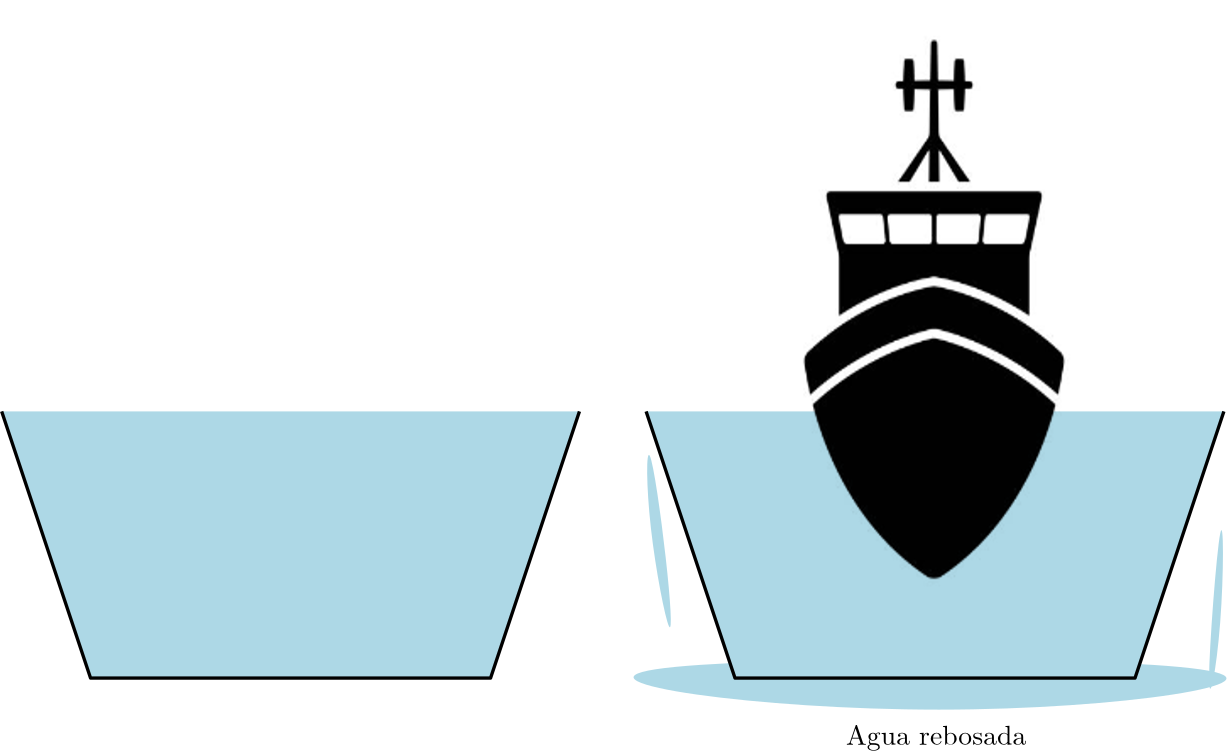 <?xml version="1.0"?>
<!DOCTYPE ipe SYSTEM "ipe.dtd">
<ipe version="70218" creator="Ipe 7.2.24">
<info created="D:20230901101714" modified="D:20230901101714"/>
<bitmap id="1" width="218" height="333" BitsPerComponent="8" ColorSpace="DeviceGrayAlpha" Filter="FlateDecode" length="1517" alphaLength="8186" encoding="base64">
eNrtnYly2zAMRPH/P71t2si2LuoiAewamGlaj+tELwuAIEhKQFlZWVlZWVlZWVlZWVlZWVmM
mdnPn5+/BNE0yQyqZJD1RtP1RhP2RlkyFBkRzxbZ35c/XwSqjsV49u89kAr4y/GSDCsyVudc
qjQfqAXJNiWkHpt3XlFG24xlK4PQk2295NYMLbI5nFQG4QQzm4O9v77D7iMM2dDmqswqErP5
e5yl1cSCxWtiyRYj2l5q5B3MzpgoFpVH2nU2UxWNRbU7XEaTHM9DvYZyylJ/v9aH0bVDrF3r
65IRz2JsZ4ImQLYQ7Uu6BSCtiJtTzdWMm1uyVvOAuNrfyiAg9saDrpypdFL3+j2UaxbTeoui
ZvhMEBua8S6goV03QmQJVHYFvsgIwWrXBB8YKs7Y62O9MDMtvRarSjqbr2zVNpbzRLlgW4km
OJjJSUa8+HKVTARtK4OIuOTuupkiGL1mzbVP4k3SJ1asNTWjRptnQ1tsmjNT9UbSQc0WWycg
44xbg/PaNY2ebDeX0AcZ5tvYeXc3LsCwomHdbWu20mX3jAXblqvd7SC25aik2WOTDKya7e4s
+DgzSJlF1vMwW2vGmCC3fG2NQdk2fm8pmB8XwYqMrGO85Wu/WJ9kr622bPOyF8+eN75GvfiL
hZ2bKI+xYb8Esyik4UOfmSoZMogGWdGGZRBNMmFnzCDasImyqGjhXCPnqKKShaONLJ5NVrRv
IGtWX61PNntdx73m8Wjbw8Kt9w4+6ZMcmztL7bM9sHeF7Rogjqy5sfRAlwbZYmv/zrd1yo09
ydAimx17spAwe5G1P3w/L43tlxz9lGdkl0N7ANnlq29+MgHZYV/31tW3HcESkV2+vmZSd+qR
L7ZznL4IszOaBZLZ4cLX0fXdftNv+WireYDNlejF1p12EzhqH9NyX8fpDGJ4qpmDaJCbTgdP
0jwW6k1WNCt3ZHPG0oxQswA0p92rVmR8YQbZ8SzCG4usyIqsyIqsyNKQ3S4505LhXfwpkX3c
un361+VdMynJsG5GXu9/ZSN7b4sWyiA4J83/BiaIyHCmnb121NxkON3Hf/1vGs1g90aFxgcT
kD0ZirNqBnu6abUxxknUjcioWb/iNw8ZBisXQ/Y8wI5HQy+yPunwSqg5Hbr2nXB69oixfVB/
LJazZqP18z7B694B8Vzz9O7xwCnKnM81+Z3edZbM8W49/v1GQBVNM3k4MYZCjd3VHn3mJ6Nm
XbqOI/L8xn1cL1JNB2cejRroW0FO86NHA+0E90a8PeFOkhJxuqkYEWy9I+vJ2WwEk31EFhpr
Tzcbr/08EUOS4W0/7VNJ3uxlj61WujR8Ll7g5GSXP3T198BUdXg/HzmiMyCI5lprWV57WGgF
yeHgkVe7gp7RNlqz3h2fK+mYMM7OjHAY6Y2IDTVKshQZhLUrEikYEBZnsSObbA1i9HUjHEdq
147q7r67znEW39r/gqzfeU6NRII9rBuzkKB/HzxRNdW1WzC/KVMe4ZTbIPyLgTuq9dMMemTZ
VLOe2x0lwywpGUQ1K28sb8zljqpxBshqpooG3dzYSTTRjJ8QTmlb4zgyWWfUjTOx3k7c2QM/
NJP2RtnxLBUdZNE0wSCsGcobucDGnImpxwyyoWl7Yz1Liyfh53HJImNDk32EoupzBjHW4voG
cHqUlpxmus4YiFdPVWF0SVlv9NBM9x7SmoKFkKHICOPMTzOIjdExLgkzWTJnzeA2kslq5iuZ
26L8/2SsqBncrcj40MxjvEaIaA5lFhAENtwlEWbjNYtDUyYbeR8NBJukZoM9ssj4Yi08zjCm
+IgnG+CSSAFVZFew8oANuPmaHhkC5y5D8YBkUP2EUyWDwSwjGaTS4rwceXifeiRmoy4Ux7GJ
guV1xB75EZBzSKSHuocGFrI74xoENYPlLDw6kbHE2QU6ENp3g1GiOdzfOnBSc/j4cVCbll7f
QYbMze3OZBCIsa1EOT3gTcVE0mGr9yNHNj2ICoJkxlbTl5WVlZWVlZWVlZWVlZWVlZWVlV2x
P7aySd942u19B5xU9bX/r917Z3a2UaQJqFgQJWAURUmwRHzxRUws0eiL+qKJ9VmjURM1Rf9G
xRb8+OwaNXn6bIkKqMSW2LGggCgqKoigIG3LzC2/9s65M8sfdQZYd+p+5mRFZye73O+c8zv9
nB8hdapTnepUpzrVqU51qlOd6lSnOtWpTpUh5lBCqcMY73XQXMqYl+CU9jqeEeokTrjpJM/r
dTyjHtnft5nxvU4aGWXOL5QJjxC9jmVMsLONNsf3unNGOGPnWmNO6n3IBKG/McaexnodMoew
32prz+otGgTNM80h4xcrY84V697AP2pT/AASYwn4yiJh/BpjzKVZnsF7HMC5NaoyEi7lxBU5
HhE2FTTIFSynKonbyByWqEW2cdLvgTdmv3zXAJqDxm6wRl+9zicZct/8N167rakmVcYELU2k
Dqc5KOxma/V1Xa/Iz6Qxgdq5Fs+Z+L7SxujTs4eJcnoX8OymrDQyxn4ttdHRPhzck5qDdqgy
cLIuFllhdOj/Wm3vyGoQLsgUo6yNDhKgamruoJ0kgUn2hnUa5X5A9pfcqaPsVnhl7HGUiNoz
3r/zURzv6TJt/G+A5N4ufUIeAJ5pex7lNSeNlEz1QRzVtNzJIuIRsGf3s5x6oU/oyEr7R+bW
EjCwVqjl/2ysb+1j+JrD8aJPmcg8lj1VcPaegTNozI2U1pQrEntU/AEJLFPPMxQ3CGLIs8qa
x0X8Nqf8ZY3I/sJiE1BDgSYD+zXTmsCYV0UOauJFbcOnY5zARfaGQmSPuDUFLOcEP2OVTdtZ
NMaSYPS10NoXctqEJ+chMPNwzSlGp2mzgXMtME0uOvKY40489cwzz73wCyPN5+effdZpJ5/0
n8f9ZHGEyF4a2rehhgIb6nj3+34UWvRB4LCBWTNWK62lBEUPL+GVjoXRhGFm5f0eqZXsSILs
A4IIiJSy7UEkldIRIgJM6VAixa8QmUU3ZVfOa0U/NuwiAxNJC4gsfMUoInATAVAsg/AewI3/
S1rpj2G8RlQ/dRrueH/hJ5EP4ijDSKMsIgMBR6jgX9aGxjdhLI2LP1pwewNGAjXiDCcJFS3/
tJGN9PwRO47ddcLe39/3lHdBRBces/+kvSbsttPIce/F0vgv0uRg/M1rSEdy8SxIodZzc76W
aPgMDtWiZJeXMi9G9iRxSa0lfTh7LNaCr3e9blwOyJY0dCGbHSP7O+CqNZPG6X0W9eNzXW5J
80p4/Vkqh4y+HCP7MyU1V57h5HaNIdjMLmFrXQPCuaIx54Swf8bIruOx/1xTxOifNJrqR52c
wuzTDshWNne5VzPBiht9qVOD2QJ6IYSWkbknly3gfSGksStbuwKdBxWYO3OOqDkFAg7TKWiS
7Y053Uj7g0Ns1vbtev9Wg7mEX5DaQ8bYkSiM9pKubwxQII2d/bvevgJwKntIDSKjYj/wO6w6
o+vJBwGLlL9ZLnfAzwGfWNn9aO0hI3Q3E6lIH8Zy52wY+JAmGJQVVcoOAy8rMLuQ2iPG+t04
fcZj1w8VWSaxLQCZjQbnMjx8+C0zH51+Y0sNIiOOQIVOswUXStgIMG5GDcmpxhSlzQ71arFi
4YEFziaxcsK5DQacdliXqnQch6RITZIAnnGxLqak24HCUHZ4zlKDXwlfvaLxhY0OgGVqG9Lr
iI1BDWK27X3I6E4KfeDtex8wsnOczRnd+4SRjENhNN/qfcDI7uDba71TLzxne2Jy0Y7rdbg4
/x44kVrt3vsUCDsULbWe3KtQUews8H5tpJbmVxjB9JaGOcySCu7MjWxk7CuMuQ7rNZIILHOv
yRiprC//wJ1egwz9X7L3Wp2WRhnTMZE7vcmYje6IC2ZYuAhG95q+VEFF41OAKKMjo6IweKwJ
kx9ub2CZ494Q+NhKEEVGm0Be5iWIIL1AJpPkR4Eyae1H1qYtqP5wP2wR6Q3i+N3VIIWZ54wJ
rX6hPVRy+c4O6Q3QtnxWaSNP/5mSkZFHnxsGvnm+T0ONC6NLGih/WFqrZyXPSGM97T+b3lfS
+A9xsN+UkJoduXAdzk8OgGPLhrknYgnUHsu2+dSGUefPGaVc1K7+d4izX0Yr5f9SMOSZtscL
91fgigTpvQSn1KlZaCw1cD54HvZvCeKeAWpf2ZNAVz4hZWjnt2I6smaRCT5NWyNXj+Wcn60R
2X+BEI5t12Eo79+sBmvUsbMIap0nLwALrTJnMi7I+XFj0pmMus7ZvtaZ8JcurUkF6XKH0QOx
uyCYSTnAvMBgM8/ZFJCRf4TYvbNnoialEbQDG73QSmWWbw8HipPfYrrRnssZMHDsGnAg7Yfb
JWrznIl+T2jwOqITGMf+zD9Y9PV/LQhjxDlR+naVnl5z0hhzwhGXYqeV+WcLmGPByCUxsguz
Z6tpFoShYXAzr7GRJsbABjuH+Vqq6MOtswxklys8Z7/PqZetF/nGhuGhrDFZQ/EMo6Aa+ISl
OlImOC0nmuzKuKnxklxgI85REmT1k50pqaVBZPCbnMQsDc6HecDtSvNcY1A5Xp59RZrENKuN
lbO8RA0dNuoSJ3Wf9tt9u6yr9sL41Hhc5MouV9kZsww7H9MPJWvL9RDHZzozQWb1sVj6JPEg
zLUyzETyihzPHEHOaEv7nWHmqBoK1ARwbcDQmCjlXdLYf9gWmw8d3H89BTpi8LABm2/et5ZC
UDBfjbEuTwAyJ8ukeMzCXa8xDge3OEnWVMY41y4BxF2Wiy0dBOKSxHrIQE4dTnLiWjN6n2Qj
LzDLPJFN84C/yL31Y03WwpMc5LbiCRE49CSZs8ObTuAKd/0XEFv3KvtetwgEoTRNnlhRYQc+
POfNORWitx+aTBOlYRqlgz7VOm6SrQRJ89EAUSqNNw7nJmL3rxIU+DuW6Eg6fOsOcIgqhcyY
tVuUxHmmOLf+aWh0paTR2k+aSoMM+89nKpOb2akAMjOjRPkgDxT/iRB4VIxn0Uklau1HSdi2
w8pKITNrtiyZUfcofdcElZLGcEEpq4n0Qa2szhidT3kphYU/qW2ed7Xs1PEcYZDvJ/HnQMz9
fGo3O0wp4a+8t6R9nr+JgGUqHt78ur2Bxwt8q/LClhanPKO8byqrZKyZIpvvM7EmzhTpswgt
nYvJJkGA7/tYu8z3gKHNGN+YvMhCbXQBU6hCZaICghDzzAbwp96PlxCZGLDCah1N3XvfffLQ
3vtdB5L4vwftneetH+y5/62BjG6elOfn9vzexEmPgGq6Ot8v3Xefvf59KjA088mAUrYdU/50
oFVmVN7ClyCp1PywrTnv38+413+RfbdfPiXgQLAzqMO+0M/L64k7bMc1aRPOcHgpB7roedjW
MTpvFw4mRf/HLssrMvhe43z7TqJQ5pV9YW/Nq9Qp9dxdsKBzKkR6pUtzUbI7KrDDRP5wk5CL
bJhgBaKghrft217+H2Skb6hPzctsKqg4KtIy3IV6pSxKsaFtoEP+WCBJQNgRxowQBZAl5pu5
+ZEBm3c25gBeIOQl12gbrR5Q0sFJTr0FWstn82Zl4Ajx3aWdzAshe1u/lT8fDML9YxmNY4WS
Kq+BLZzt0lKOFwrGL1farGopII10ZFqeWeiHk2+bN/NucHEcys5WmW0L6CXepwOcg9+XeGqS
sn3BqOqJhQzLsDZ1VUFk82x+ZJxRdp1ZsznLL4xiH2BZOKHkGfvm5aaropKH+qxQD+Q/DaDj
5pnZ+bfuUM6mmaUtBfQSvQT8q6Ulzv4zIsQLWurHCimphkX6X6IQsrnmjbzIKKPOK3puY4ED
ymaAoX6alhqZw68Hv/HdQpUh53k7x8sPjHlvAbL8Dy8a3zH/cPLXCJn3vtb2ylLnW+H3Hw0u
+5pGTvOkreHx7zAfN7J8LgggWxC94Tp5hZEO/MjeQvO3Gojhq63KHFFiaXQ4YaMiZeV+VORf
UXi5/HxgfnvB3VnmJZfnF7j+K+wpbv4DKg6QkQm2KzXLBOfugkDbqQy7VOiXKE7mH6baBmYT
318mwOa+Fb3uCvp1EpwN65T7E+rmedOjd0J0NL/UO9ooJqFvgDjlg/4074oZdqgOvkvzuWVC
NH0UzW3IyxaH7hUGP6T5qzL9V2qTvqrk+zkxv/5jAyftnq1aG1tSX6LGVGOf7RdK886oJqAv
v9fc0NL/bD/KnNo/9XVqSo6bnYnmjG5uyvPm9vfq0EYHlqVgs2MAQaIJOzo6v04ZzFgEX/9+
Ot0Rh5Yyz890tnWGcVN4Z77fGGBA6o8sy5K2fl9IFS81sd3Kg5pssJ33PQuWxOT/dbgEUi9t
ZeWo0/MnjS7wjAVJ57ZCmQLIbMFfiN/X0wRrKIc4/sLoeAOS7TbLTN7kOT67wg1LhWCbn/Cy
rDegW4WY5ClUVzD5UzxZjuWl/w+qwA+G/cq0XKlxRZlT4MuSnJSnbeT9Mldk5se15DJIY26j
U/noVWwxKQuy10x56xYvlulmD0peLbM0vkhpWXZHUTLLlFccXyJ1ZHVkdWQb86yy3ofJelgq
u1m0O+q1enkWVy0jpZTUEreESPyytY8slDp2ha0MjQpw320c4OlegMxAVBll3pgyeeKh186N
Xfu45NsLkL1714mTRjaLOMPKmkbuc+rtC+OdPLWFDKQMghKUNNxlq1a9dsvJozzMAsezMQxz
i5h6HHvCX19doSAqw5A5khvhYHXwLBeKpY3UnU/8qMVtwQ5ijMQFlolEXNAhGCC7zZOfjHCh
r7aZwFY9zzBTg/9S6RfPHj+E86SDV+II4QhcngGObRIrtyxmImVs0O4XvNmJitPq6pdGnOT5
7MnfjGIJh3D8gkBfMK911PdPu/6ea0/ef0w/wZmgjDPqCeZwtstvn1qN68Gr/5wFs0/eKs6h
cYGDg8Cxph3OenK5wWGRwAZm5TNnju4L0BgOb5F4aV6fkz5O6+pEhsmMKDQ60m+e860E3gPJ
PfwzQZt+eP2Ly4JIri+vMr101i2T+3IiOEfsILENo371Hi6MVbkF4VWDDB5JahV8ctP+zcQB
4cPKq8P7fe+cJ9qUlvpLuURUMJlIqpUzz9mrH5w5FFkqPO4ecMdiXD8ab6yvHmQyMMG8X3qu
Q7EHn3KRaJ5wV4B3j8RIpPxSfs7GLlZkzWe379vYBMxlKZpkDvFOfDew+P3qkUZpP799lyaP
sfhOUs76/PTxz4NYuFQsiOuZK5u9SCDrTGqTXjLjGFz1COeRgUJpGnfrZ+AyVwMyjY8fvfub
HWOFgXJFhx5z93KUz1yHmPlqijT3TRPfk4Avlt9x2ABB0dQxl/NvXbBgnVOpK4RMYjtgxoZz
j3YYGijejzY27nRrOziKsluJEt+03fntZhceH9VOgzh6gUTHBPnaURme2VCbzmf2b4LDhWXC
hDP8knkZ38ZaoDtJf+NnzNp3LhshWCyXCdJ6wHM2lLEJrwgypWzn3w5pBn1BhOOxPj+8c0Us
YaZ7wEwIx1GqUC25d3Ifl4Eb5rik4d9ntEUm64GWH1noP7MXTeLkFSNi4LHvA7OiQMazCt1K
26EpzN51YT74+WZYFHZxfcikV1Gsy4rMecm2YYvsS3smU/H6Wsq3uGV514HvfipSZX9Ix9vb
F908Aj1MBugSE1/WoYTg7uUyXXHk0lmRr+RLh6dcRsEv5HTf21ZJWZSecPBl1Iq7xzsudQR1
SctR//LBBfinYGVaSjFb2Y9P4ZxjkxtPjv+7D6FIUBxg1ka2wzw8OoWdcUnK3DOXtZsXyjQo
z71X1v5uuMM8vPortc+zGRNZP9LFQQYWzvhar561BweHuRXwDbki/WKiPPUzwc/dTeCW5ARL
fP+xTlAbGhu+VXGGX7BDHNeOdkzb13HAfEPEs/s5rDzbX0BE4IyzJEvs8KAq5cTF/dsleIJR
UbbpXUpEAj7KlsH3pMPQlrAqo9oeHEAbcLNUmZBhYxJng/+wLBNqHZaQZ8roxZcPiYeoysUz
z0kcsVDbjM6oUhbSJER2HfN+WsbFL5yMfTPAWyhMpEpZI8SBmNCPXty+LILIiCdar16xiYoQ
PL8IHSTcFIIBQLZsASK86SliUJXLpvTFrn3KSuhigdvjJCa/pzZVxePkFs5mIWf9zxe8/fbS
wIC/ZLsV5viBee/fkizuOiwZsgbSwO6NMEu6aQ+VwaISDl8FL582tjXheq07nPIPCHNM2yYr
VeWjW+Lfk6KeV8I9dA2Jny5SytdqE2UJczXR5w+dPWGQAw68iNOn3oA9T39ktdnUgVGc1QvB
M5nzk9YSuMXZOzhBGLe4SUnMwGxAGnMZteyfUXrO9Uf071o5EN9fGssUbTnorjlr4hLAOj+/
EM9UfOGdNuqaobFfXEwTQD0Sr/lI7LRQbUwOcVCuA0cefW3Dhef3d1K5a5qZy5L4WGh28eFo
4+bnfmSljUJM0m2CQsmYJd8hLMlJS1FVoksEc6asVXL9BFtBOwSKQwdP/NfYBoYt1RyTiph5
GzNuK8ztc+Fw7AXnbnKXM55GL1EGm3DqlM6s+X8NzC3qPhGP4sa0x0AZ2EhuREeDCIaq/c0/
jGgk6PJhtg2iyIETTrv740ykFv/1hO9uhvdnIVyIwpgzbsqrafi5zKaof21m7lDcHTDUccXh
dqWFo2zshv0pm5a6879biXBQCON2Szr0iFfiGVa8TAv0nHrq9MEgj64bW5EE4UPu6LDBJuhZ
mbGq8yBWrF5pXJZDWPO1bbl0uyrgLWBWHo6WTf/9oCGCufGCduBY34NvfmttVyogmyeH/9+a
2bcf2A83U8a3Qgo29LDH06AtUVFsuN1V2zVXJ4uz95FB3MydraZtmFMgpwrUeOR/+Ked8UjS
OCXjjTj87sVhfjVq/cV/OXRr0cCZQ11MD4+7dkHUiapV6w04KGBuwpnbQojYc2h4uxIfs2wj
MTNWndvDzi+OjBUpgYCRCu+Ap9plgc5h+D5Yj0A+uV9rHC1T4cI/R7wjQ9ylugFk8Xz1RzsU
w0mmhDcctUibTr0Re2oyd+7axAXDSozDUz+euTBE6ZVa5ZXeMIoiXFO8+L5DWjzcUo92rnH3
OzszekPSGOM2Kw53i6HwU7/r0DJSGxRHFSz607eFi3uEQAxTu1z6Ln7uOs7b50MmY4lT8D/Q
K3PP38MTmIgDtiW+fcviDXknNjaYypzTpwga5HadLvwJZizWhNSaCxsZ5ghBwbPGI9+V3et5
7zSvHdKEbooLnwtvvrgtvgtZm4Kt7mDb/6fHVy+KyWm5AVUlMdO06MSBoGWYh+tQd7ttUdS9
NhaD6yvk4htHCZpiog8VbMgJH9h1a3HyR0e2/Si3h45WywdR4Z6UQKtQzT2/H2NJ3JrMNjvk
wTWgvFUsad2IMDV8QmrNQwc2JxzqOCxBBp8/H2I7UyCLHtcV5/Tpocme2F642wbPyZJTB5K4
Lu2y5mM/wiupZcEnKiyNOgB4gf3oJ6kUqKwUmI2mi1anI1SFeaM+ZOZYt2dbwyerYAOf/8oL
h3AE5jI3ddmHEm8XAUusC+j6wn4mOgHaRjr86Lct6Hq5jDqDLoj3hRTwuk3mgLi35JvTDzP2
q0+p8CHAHplVN2yH9UA4+nzkpUuLkXkEFn18ySiHYeqbkm1uXaljBzyfr7r6gB4ueh+HN6V+
VfNK30Yqmr6twIlbSt0h16VDW4TEPu7PNtHaS4fzFnBkPLdh5LNgFPXavEfh2z3cFjIszlF9
JbbESZa3x/WHIyw8wQbcuFK2meLk58Bfjqz/+VUpNymSIA3Ne7yuVV7/xw7s4YBkwxL91VMM
shitPL+P50IYwpwRFy2NfGWCYixVwiwEAJEq+uLCYVQIJqgz8LzlUb6D/nGip/fOPBt8dXeX
jTIPtOLGYc6SLacsw6fBRS9FyTBi+yqcYyXVyqNwbadHE2LgdD/PhzBdkJ5tBmQXrx/JSzCg
frDke0nuURcM2GHvyKKUYL4ulUrqeUdQl4D9pw2TFigZt4+sdy5O7umtA3xC2q4fsRu94rKB
gmIs6u09PVC6NBMy1kahzkybQONeJ7HZFavNl0f5ojGip9NN/Vetp/Uzum3eBIpulJMaeE2o
TVii5He8AstkgusGsWacdWbfXSCNv95ftqqZ97CmxlLvrYesLX1RCnx5iEcbTliFe55KtWYO
m1StbtPBylNIirsgloMvX7q+ZX2ngfbQnlHxvIkbjXDFmHxxX+JgHkvsOh1URkkHLeJaCDYW
zhhPPZycZz+Yjc3+qKmVCp9Jsh7aM0qnop+WMSpjV9ycgAjR4bzvxTKytjwjJIEOLxwAAY5D
efLPbRE4yhnss5vi9jSsZmRy1heX6c8m9cEZe4+OfycoHDsVX01m5JyJjKYobxAHt0ehadNW
2n0o6eFaHkq2XAVeuFT+PSMZT4LqGHStj8ZLlQmZwlTrmimDSdxSPWpGFEcSyweQnndS4EGT
4RfnNWDrCU/u9ia2DKF1tmUZHFRxgsC8vDsXtNER9PdrMY5/qufZfbCVf4Rf/OkE0IhgM90p
fiUWpcITtF3QRAXxuDNxmVLmj8Uow7BjdDh9a+omPO7t8kSmMttEIb5Qj44VnDPBtp1ugoOL
MIScImPbprYmaVKw1JFr4nmP8hMmVjJyxYENHlZOBl/esWPPkSWYSB7sObjTzblJp3W5NGKe
fiwZqBs9DN9dsX8RWkQ4XggomOu5418Ej0PFgzwVQYZZIPX0DoK7HNfoFanvj7HEEYsquPN7
HYVLf+RSh3nFWm3elzsXRkZWbMny+skgfT53mhPFqumKYQ9EAbhwsvLItB88sHm8DqgoNPxl
44N9tlWATMmMeXrzolV0RwcW7JiWlUcWzzXI7ZLFanek81TlQa0rM6lXnKLtqBRTQmmrAxlu
bL6seA2qzg/K5P5ugjcCtmdfr3gbXgYusdUijcZ+1scjrEgqhIo7q4Rl6GTdTAFXcZBByLdX
R3UwTRmb/k5Re8paPqgScdTy46ZidugT76Fq0SDhXUVtlqNsUmeVsKxj16L2N0IUM8uGJqqC
g/YSL+ZOL5ydu8SYKhBIrc8XxeUZEeN8o6pBGnco5uwPhRCWi+dUFcRn6nFXFFODeDjndqDU
lZfH6ADGiz1Lwvotk7qyR0xbs6R/CS6zaLzLdFYWGRz0G5hwi42M8jEdfqX1x+odCC/+yCd1
p1VWOSprHsZTVnRkzD26ohokAt18bKqRF31oCzysfh/HwXrFeBa+11qSmZgkYacroyuWELEm
/fOSACPUYUNWhzZTKZ755osBJZllwo44fqvSQaUCNW2udUt1Z50gW61QFQGGmw3050NLOH5M
77SyIvUz3OhzW0nvZZroG1sJSxZaG+7muKWb82Tir6GsBDIjzZ0OK+XyAj6+vSK6Uav09k5J
79Ki7nOR1br8tsw86rJSXj8uqLNjp7ZRmYvVOsy0l/paFY+SB/HC46jcPLu7xGs0OBPObp0Z
W+5wJhOOLfHlI47DhTMVd/6VWYFMKfV1MTFtlVZlrDlBdBGGHYMbyrHUJXF1VEYfC9so7XkJ
WpYbOhoXbMKQcPHqSqGd0+owUQaeMfGLMtZ2tZX+KZSV5faiBGl6KSyn+ni2hbCyXPfAKNtL
qmzfeelJqmCPsjCMxOtoxUOB7SxPRiS0tztlAoZXpqb6f4z7Wsri57/flCgXMkEcxs4MypTs
8Y9voKxcPEs5lPCZqjyafxojZeNZ9rDtakruPMpVWodjcRqsnMgY/22m1A6/9pV/lpMgrLw8
o+S5UptrHain4q3uTll5xhr3+KLkh+yznTkrL674qm/ySyNL2G6AfsBJMSpeZmmktHG2X6rB
BFzTb6NnB5QX1DpkbNCnYVAi+4yDZotbqVcZZJQf314inkU2sumfUs7ciiAThN2aLpE0KmOv
4sTxKsA0Em+yGbQA9+EXP6YJjH29PyGUkspQgnnbL/etX3wFaaNPtmWkYoRrlZzj0hlZfGTS
/5lDK4eMNDrc4ZfpEjRk2V87tII8w00XRPSdUYJA7b5+CcJJhSnZ/+1I6qBoKUgdWv1WKnsP
eUWJCzF+qYQoNF00hR8tHUurABkuCT0sDKKilZ6kig4W1YAM+6DYGRlZNGQ2c1y8ULXiyEgS
FIm40gbFyoroq3iSVAWyuEbT5/Z43WaPy/OZUN2YSpU587HBONTpOz3eEt1DZOlQ3r8Zdwir
GmQ04ba8ajO6hzyDszqnCdzRZNUAI82gIIf8q5tL1/IFL08NxH2alNGq4RljjjfyVZ3dV/IN
4YE4v7kt9g8Uvwm6p2pky0/as33M34Q6wfeYuy2pIuWxnhpxt5xtjf2G/rGU6vkRNFlFyuNL
IrnTa7iz5xtqj5e3x21IglYfMiEIHfy0+ab9uM8PhRidCFKVBB/35k9g4kl1q8kHtzTbGQPj
5iNKaJViE8NnKBnYbm0G1FJGjw6hjJOqpobE/UE3r6wDJ/gh3NvrVDWwRkoH/z7q3p5KrX+H
t3+yaj1kWc2fSFCePDXoVvvS6hMZY6IiadPummx60NJ4rbveWCLYwj9mxXi8bIzUBCXod8DT
MhsO2eIdlFZF83ZkxKlWjfhVnhGHj5wWbOxWGbyXRMtHhuNIYm0Aw6sOHEqv7Nxotk7bzqvx
dlNCWQ0hY+LwFRuBFdmFk+O7P/ASK1IzxFlizOOhMn6YZ22gzq7W/scYTmqQmOCtU4NQr8mz
DxG/E2WuTiZrE5hgXmLiZ3hdSZ5Y29pPJiWooDWITBCR5C4bdbeKzNd4pk37XdskHCFqkWfE
YwiPJn/+SXyHzborWeKp7CUnO54gjNQ00WGPqA4jTdCOq1WVlYGxDw5kVe7/bhIynvyPDzXe
9AXuVjyV9M5/NHIuWM0jIy6lw+9YaX3QkyYKo/bbBuPtOpTWPjIhXNq0++sKb2u16RdGJUjC
paSR9AoCTdK4z0V3PHDbeXulYudXUNJbiDIqGHeIIL2MKM7UuGDAaK9DhtMfDie9Dhgiwxv5
KOGkTnWqU53qVKc61alOdapTnepUpzrVqU51qlOvpP8DP7oJvQ==
</bitmap>
<ipestyle name="basic">
<symbol name="arrow/arc(spx)">
<path stroke="sym-stroke" fill="sym-stroke" pen="sym-pen">
0 0 m
-1 0.333 l
-1 -0.333 l
h
</path>
</symbol>
<symbol name="arrow/farc(spx)">
<path stroke="sym-stroke" fill="white" pen="sym-pen">
0 0 m
-1 0.333 l
-1 -0.333 l
h
</path>
</symbol>
<symbol name="arrow/ptarc(spx)">
<path stroke="sym-stroke" fill="sym-stroke" pen="sym-pen">
0 0 m
-1 0.333 l
-0.8 0 l
-1 -0.333 l
h
</path>
</symbol>
<symbol name="arrow/fptarc(spx)">
<path stroke="sym-stroke" fill="white" pen="sym-pen">
0 0 m
-1 0.333 l
-0.8 0 l
-1 -0.333 l
h
</path>
</symbol>
<symbol name="mark/circle(sx)" transformations="translations">
<path fill="sym-stroke">
0.6 0 0 0.6 0 0 e
0.4 0 0 0.4 0 0 e
</path>
</symbol>
<symbol name="mark/disk(sx)" transformations="translations">
<path fill="sym-stroke">
0.6 0 0 0.6 0 0 e
</path>
</symbol>
<symbol name="mark/fdisk(sfx)" transformations="translations">
<group>
<path fill="sym-fill">
0.5 0 0 0.5 0 0 e
</path>
<path fill="sym-stroke" fillrule="eofill">
0.6 0 0 0.6 0 0 e
0.4 0 0 0.4 0 0 e
</path>
</group>
</symbol>
<symbol name="mark/box(sx)" transformations="translations">
<path fill="sym-stroke" fillrule="eofill">
-0.6 -0.6 m
0.6 -0.6 l
0.6 0.6 l
-0.6 0.6 l
h
-0.4 -0.4 m
0.4 -0.4 l
0.4 0.4 l
-0.4 0.4 l
h
</path>
</symbol>
<symbol name="mark/square(sx)" transformations="translations">
<path fill="sym-stroke">
-0.6 -0.6 m
0.6 -0.6 l
0.6 0.6 l
-0.6 0.6 l
h
</path>
</symbol>
<symbol name="mark/fsquare(sfx)" transformations="translations">
<group>
<path fill="sym-fill">
-0.5 -0.5 m
0.5 -0.5 l
0.5 0.5 l
-0.5 0.5 l
h
</path>
<path fill="sym-stroke" fillrule="eofill">
-0.6 -0.6 m
0.6 -0.6 l
0.6 0.6 l
-0.6 0.6 l
h
-0.4 -0.4 m
0.4 -0.4 l
0.4 0.4 l
-0.4 0.4 l
h
</path>
</group>
</symbol>
<symbol name="mark/cross(sx)" transformations="translations">
<group>
<path fill="sym-stroke">
-0.43 -0.57 m
0.57 0.43 l
0.43 0.57 l
-0.57 -0.43 l
h
</path>
<path fill="sym-stroke">
-0.43 0.57 m
0.57 -0.43 l
0.43 -0.57 l
-0.57 0.43 l
h
</path>
</group>
</symbol>
<symbol name="arrow/fnormal(spx)">
<path stroke="sym-stroke" fill="white" pen="sym-pen">
0 0 m
-1 0.333 l
-1 -0.333 l
h
</path>
</symbol>
<symbol name="arrow/pointed(spx)">
<path stroke="sym-stroke" fill="sym-stroke" pen="sym-pen">
0 0 m
-1 0.333 l
-0.8 0 l
-1 -0.333 l
h
</path>
</symbol>
<symbol name="arrow/fpointed(spx)">
<path stroke="sym-stroke" fill="white" pen="sym-pen">
0 0 m
-1 0.333 l
-0.8 0 l
-1 -0.333 l
h
</path>
</symbol>
<symbol name="arrow/linear(spx)">
<path stroke="sym-stroke" pen="sym-pen">
-1 0.333 m
0 0 l
-1 -0.333 l
</path>
</symbol>
<symbol name="arrow/fdouble(spx)">
<path stroke="sym-stroke" fill="white" pen="sym-pen">
0 0 m
-1 0.333 l
-1 -0.333 l
h
-1 0 m
-2 0.333 l
-2 -0.333 l
h
</path>
</symbol>
<symbol name="arrow/double(spx)">
<path stroke="sym-stroke" fill="sym-stroke" pen="sym-pen">
0 0 m
-1 0.333 l
-1 -0.333 l
h
-1 0 m
-2 0.333 l
-2 -0.333 l
h
</path>
</symbol>
<symbol name="arrow/mid-normal(spx)">
<path stroke="sym-stroke" fill="sym-stroke" pen="sym-pen">
0.5 0 m
-0.5 0.333 l
-0.5 -0.333 l
h
</path>
</symbol>
<symbol name="arrow/mid-fnormal(spx)">
<path stroke="sym-stroke" fill="white" pen="sym-pen">
0.5 0 m
-0.5 0.333 l
-0.5 -0.333 l
h
</path>
</symbol>
<symbol name="arrow/mid-pointed(spx)">
<path stroke="sym-stroke" fill="sym-stroke" pen="sym-pen">
0.5 0 m
-0.5 0.333 l
-0.3 0 l
-0.5 -0.333 l
h
</path>
</symbol>
<symbol name="arrow/mid-fpointed(spx)">
<path stroke="sym-stroke" fill="white" pen="sym-pen">
0.5 0 m
-0.5 0.333 l
-0.3 0 l
-0.5 -0.333 l
h
</path>
</symbol>
<symbol name="arrow/mid-double(spx)">
<path stroke="sym-stroke" fill="sym-stroke" pen="sym-pen">
1 0 m
0 0.333 l
0 -0.333 l
h
0 0 m
-1 0.333 l
-1 -0.333 l
h
</path>
</symbol>
<symbol name="arrow/mid-fdouble(spx)">
<path stroke="sym-stroke" fill="white" pen="sym-pen">
1 0 m
0 0.333 l
0 -0.333 l
h
0 0 m
-1 0.333 l
-1 -0.333 l
h
</path>
</symbol>
<anglesize name="22.5 deg" value="22.5"/>
<anglesize name="30 deg" value="30"/>
<anglesize name="45 deg" value="45"/>
<anglesize name="60 deg" value="60"/>
<anglesize name="90 deg" value="90"/>
<arrowsize name="large" value="10"/>
<arrowsize name="small" value="5"/>
<arrowsize name="tiny" value="3"/>
<color name="blue" value="0 0 1"/>
<color name="brown" value="0.647 0.165 0.165"/>
<color name="darkblue" value="0 0 0.545"/>
<color name="darkcyan" value="0 0.545 0.545"/>
<color name="darkgray" value="0.663"/>
<color name="darkgreen" value="0 0.392 0"/>
<color name="darkmagenta" value="0.545 0 0.545"/>
<color name="darkorange" value="1 0.549 0"/>
<color name="darkred" value="0.545 0 0"/>
<color name="gold" value="1 0.843 0"/>
<color name="gray" value="0.745"/>
<color name="green" value="0 1 0"/>
<color name="lightblue" value="0.678 0.847 0.902"/>
<color name="lightcyan" value="0.878 1 1"/>
<color name="lightgray" value="0.827"/>
<color name="lightgreen" value="0.565 0.933 0.565"/>
<color name="lightyellow" value="1 1 0.878"/>
<color name="navy" value="0 0 0.502"/>
<color name="orange" value="1 0.647 0"/>
<color name="pink" value="1 0.753 0.796"/>
<color name="purple" value="0.627 0.125 0.941"/>
<color name="red" value="1 0 0"/>
<color name="seagreen" value="0.18 0.545 0.341"/>
<color name="turquoise" value="0.251 0.878 0.816"/>
<color name="violet" value="0.933 0.51 0.933"/>
<color name="yellow" value="1 1 0"/>
<dashstyle name="dash dot dotted" value="[4 2 1 2 1 2] 0"/>
<dashstyle name="dash dotted" value="[4 2 1 2] 0"/>
<dashstyle name="dashed" value="[4] 0"/>
<dashstyle name="dotted" value="[1 3] 0"/>
<gridsize name="10 pts (~3.5 mm)" value="10"/>
<gridsize name="14 pts (~5 mm)" value="14"/>
<gridsize name="16 pts (~6 mm)" value="16"/>
<gridsize name="20 pts (~7 mm)" value="20"/>
<gridsize name="28 pts (~10 mm)" value="28"/>
<gridsize name="32 pts (~12 mm)" value="32"/>
<gridsize name="4 pts" value="4"/>
<gridsize name="56 pts (~20 mm)" value="56"/>
<gridsize name="8 pts (~3 mm)" value="8"/>
<opacity name="10%" value="0.1"/>
<opacity name="30%" value="0.3"/>
<opacity name="50%" value="0.5"/>
<opacity name="75%" value="0.75"/>
<pen name="fat" value="1.2"/>
<pen name="heavier" value="0.8"/>
<pen name="ultrafat" value="2"/>
<symbolsize name="large" value="5"/>
<symbolsize name="small" value="2"/>
<symbolsize name="tiny" value="1.1"/>
<textsize name="Huge" value="\Huge"/>
<textsize name="LARGE" value="\LARGE"/>
<textsize name="Large" value="\Large"/>
<textsize name="footnote" value="\footnotesize"/>
<textsize name="huge" value="\huge"/>
<textsize name="large" value="\large"/>
<textsize name="small" value="\small"/>
<textsize name="tiny" value="\tiny"/>
<textstyle name="center" begin="\begin{center}" end="\end{center}"/>
<textstyle name="item" begin="\begin{itemize}\item{}" end="\end{itemize}"/>
<textstyle name="itemize" begin="\begin{itemize}" end="\end{itemize}"/>
<tiling name="falling" angle="-60" step="4" width="1"/>
<tiling name="rising" angle="30" step="4" width="1"/>
</ipestyle>
<page>
<layer name="alpha"/>
<view layers="alpha" active="alpha"/>
<path layer="alpha" fill="lightblue">
152 600
544 600
356.098 570.959 u
</path>
<path matrix="1 0 0 1 -144 -16" stroke="black" fill="lightblue" pen="fat">
160 704 m
192 608 l
336 608 l
368 704 l
</path>
<path matrix="1 0 0 1 88 -16" stroke="black" fill="lightblue" pen="fat">
160 704 m
192 608 l
336 608 l
368 704 l
</path>
<image matrix="0.608319 0 0 0.681109 283.26 609.301" rect="0 0 218 333" bitmap="1"/>
<path fill="lightblue">
248 688
248 648
258.328 596.01
256 632 u
</path>
<path fill="lightblue">
456 672
456 608
448 568 u
</path>
<text transformations="translations" pos="320 568" stroke="black" type="label" width="64.84" height="6.926" depth="1.93" valign="baseline">Agua rebosada</text>
</page>
</ipe>
